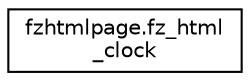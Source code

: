 digraph "Graphical Class Hierarchy"
{
 // LATEX_PDF_SIZE
  edge [fontname="Helvetica",fontsize="10",labelfontname="Helvetica",labelfontsize="10"];
  node [fontname="Helvetica",fontsize="10",shape=record];
  rankdir="LR";
  Node0 [label="fzhtmlpage.fz_html\l_clock",height=0.2,width=0.4,color="black", fillcolor="white", style="filled",URL="$classfzhtmlpage_1_1fz__html__clock.html",tooltip=" "];
}
